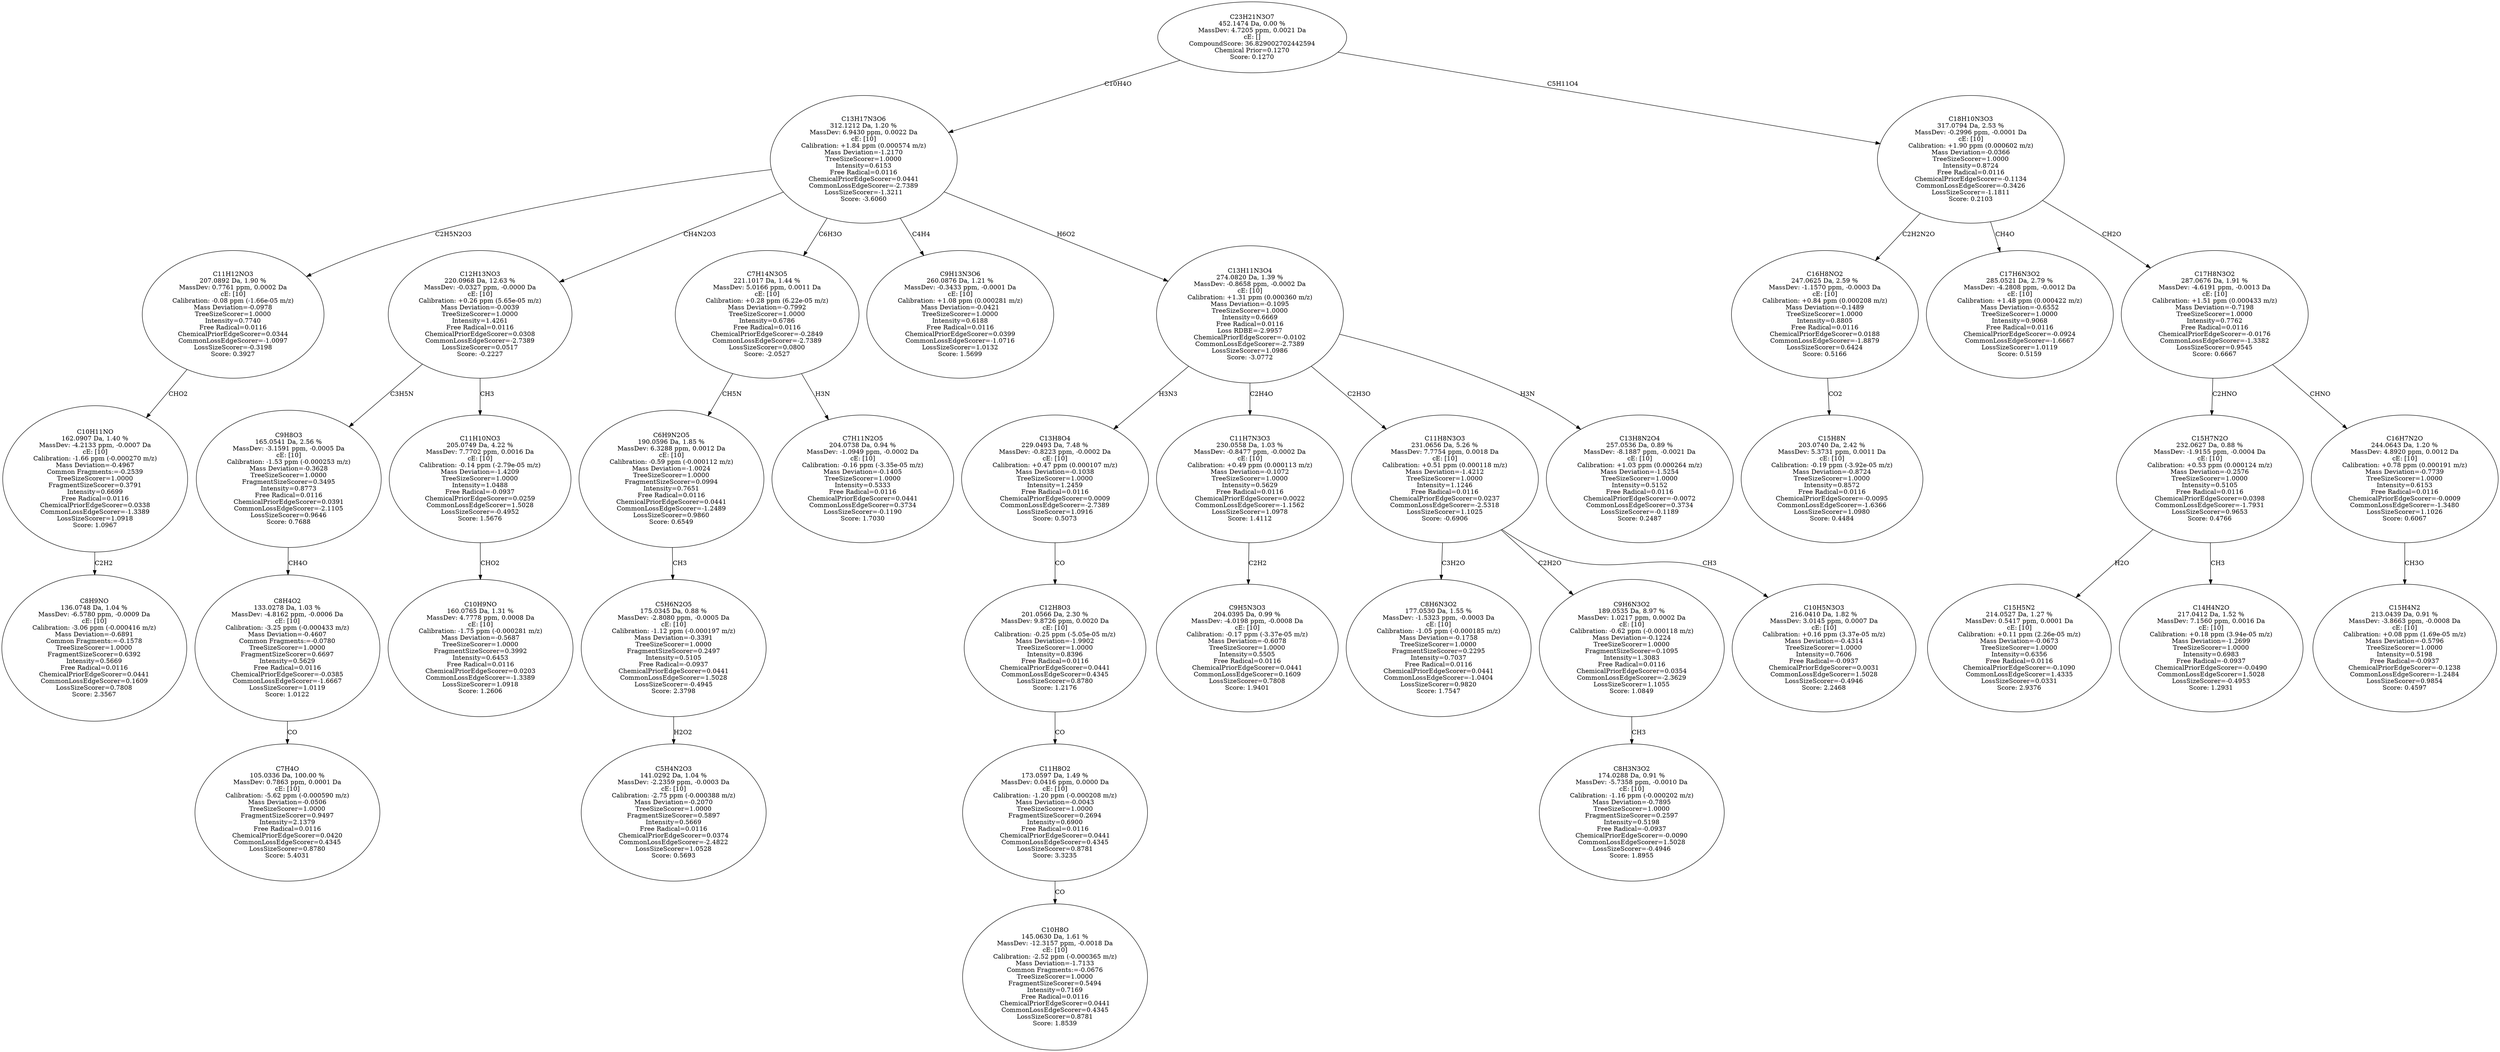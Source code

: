 strict digraph {
v1 [label="C8H9NO\n136.0748 Da, 1.04 %\nMassDev: -6.5780 ppm, -0.0009 Da\ncE: [10]\nCalibration: -3.06 ppm (-0.000416 m/z)\nMass Deviation=-0.6891\nCommon Fragments:=-0.1578\nTreeSizeScorer=1.0000\nFragmentSizeScorer=0.6392\nIntensity=0.5669\nFree Radical=0.0116\nChemicalPriorEdgeScorer=0.0441\nCommonLossEdgeScorer=0.1609\nLossSizeScorer=0.7808\nScore: 2.3567"];
v2 [label="C10H11NO\n162.0907 Da, 1.40 %\nMassDev: -4.2133 ppm, -0.0007 Da\ncE: [10]\nCalibration: -1.66 ppm (-0.000270 m/z)\nMass Deviation=-0.4967\nCommon Fragments:=-0.2539\nTreeSizeScorer=1.0000\nFragmentSizeScorer=0.3791\nIntensity=0.6699\nFree Radical=0.0116\nChemicalPriorEdgeScorer=0.0338\nCommonLossEdgeScorer=-1.3389\nLossSizeScorer=1.0918\nScore: 1.0967"];
v3 [label="C11H12NO3\n207.0892 Da, 1.90 %\nMassDev: 0.7761 ppm, 0.0002 Da\ncE: [10]\nCalibration: -0.08 ppm (-1.66e-05 m/z)\nMass Deviation=-0.0978\nTreeSizeScorer=1.0000\nIntensity=0.7740\nFree Radical=0.0116\nChemicalPriorEdgeScorer=0.0344\nCommonLossEdgeScorer=-1.0097\nLossSizeScorer=-0.3198\nScore: 0.3927"];
v4 [label="C7H4O\n105.0336 Da, 100.00 %\nMassDev: 0.7863 ppm, 0.0001 Da\ncE: [10]\nCalibration: -5.62 ppm (-0.000590 m/z)\nMass Deviation=-0.0506\nTreeSizeScorer=1.0000\nFragmentSizeScorer=0.9497\nIntensity=2.1379\nFree Radical=0.0116\nChemicalPriorEdgeScorer=0.0420\nCommonLossEdgeScorer=0.4345\nLossSizeScorer=0.8780\nScore: 5.4031"];
v5 [label="C8H4O2\n133.0278 Da, 1.03 %\nMassDev: -4.8162 ppm, -0.0006 Da\ncE: [10]\nCalibration: -3.25 ppm (-0.000433 m/z)\nMass Deviation=-0.4607\nCommon Fragments:=-0.0780\nTreeSizeScorer=1.0000\nFragmentSizeScorer=0.6697\nIntensity=0.5629\nFree Radical=0.0116\nChemicalPriorEdgeScorer=-0.0385\nCommonLossEdgeScorer=-1.6667\nLossSizeScorer=1.0119\nScore: 1.0122"];
v6 [label="C9H8O3\n165.0541 Da, 2.56 %\nMassDev: -3.1591 ppm, -0.0005 Da\ncE: [10]\nCalibration: -1.53 ppm (-0.000253 m/z)\nMass Deviation=-0.3628\nTreeSizeScorer=1.0000\nFragmentSizeScorer=0.3495\nIntensity=0.8773\nFree Radical=0.0116\nChemicalPriorEdgeScorer=0.0391\nCommonLossEdgeScorer=-2.1105\nLossSizeScorer=0.9646\nScore: 0.7688"];
v7 [label="C10H9NO\n160.0765 Da, 1.31 %\nMassDev: 4.7778 ppm, 0.0008 Da\ncE: [10]\nCalibration: -1.75 ppm (-0.000281 m/z)\nMass Deviation=-0.5687\nTreeSizeScorer=1.0000\nFragmentSizeScorer=0.3992\nIntensity=0.6453\nFree Radical=0.0116\nChemicalPriorEdgeScorer=0.0203\nCommonLossEdgeScorer=-1.3389\nLossSizeScorer=1.0918\nScore: 1.2606"];
v8 [label="C11H10NO3\n205.0749 Da, 4.22 %\nMassDev: 7.7702 ppm, 0.0016 Da\ncE: [10]\nCalibration: -0.14 ppm (-2.79e-05 m/z)\nMass Deviation=-1.4209\nTreeSizeScorer=1.0000\nIntensity=1.0488\nFree Radical=-0.0937\nChemicalPriorEdgeScorer=0.0259\nCommonLossEdgeScorer=1.5028\nLossSizeScorer=-0.4952\nScore: 1.5676"];
v9 [label="C12H13NO3\n220.0968 Da, 12.63 %\nMassDev: -0.0327 ppm, -0.0000 Da\ncE: [10]\nCalibration: +0.26 ppm (5.65e-05 m/z)\nMass Deviation=-0.0039\nTreeSizeScorer=1.0000\nIntensity=1.4261\nFree Radical=0.0116\nChemicalPriorEdgeScorer=0.0308\nCommonLossEdgeScorer=-2.7389\nLossSizeScorer=0.0517\nScore: -0.2227"];
v10 [label="C5H4N2O3\n141.0292 Da, 1.04 %\nMassDev: -2.2359 ppm, -0.0003 Da\ncE: [10]\nCalibration: -2.75 ppm (-0.000388 m/z)\nMass Deviation=-0.2070\nTreeSizeScorer=1.0000\nFragmentSizeScorer=0.5897\nIntensity=0.5669\nFree Radical=0.0116\nChemicalPriorEdgeScorer=0.0374\nCommonLossEdgeScorer=-2.4822\nLossSizeScorer=1.0528\nScore: 0.5693"];
v11 [label="C5H6N2O5\n175.0345 Da, 0.88 %\nMassDev: -2.8080 ppm, -0.0005 Da\ncE: [10]\nCalibration: -1.12 ppm (-0.000197 m/z)\nMass Deviation=-0.3391\nTreeSizeScorer=1.0000\nFragmentSizeScorer=0.2497\nIntensity=0.5105\nFree Radical=-0.0937\nChemicalPriorEdgeScorer=0.0441\nCommonLossEdgeScorer=1.5028\nLossSizeScorer=-0.4945\nScore: 2.3798"];
v12 [label="C6H9N2O5\n190.0596 Da, 1.85 %\nMassDev: 6.3288 ppm, 0.0012 Da\ncE: [10]\nCalibration: -0.59 ppm (-0.000112 m/z)\nMass Deviation=-1.0024\nTreeSizeScorer=1.0000\nFragmentSizeScorer=0.0994\nIntensity=0.7651\nFree Radical=0.0116\nChemicalPriorEdgeScorer=0.0441\nCommonLossEdgeScorer=-1.2489\nLossSizeScorer=0.9860\nScore: 0.6549"];
v13 [label="C7H11N2O5\n204.0738 Da, 0.94 %\nMassDev: -1.0949 ppm, -0.0002 Da\ncE: [10]\nCalibration: -0.16 ppm (-3.35e-05 m/z)\nMass Deviation=-0.1405\nTreeSizeScorer=1.0000\nIntensity=0.5333\nFree Radical=0.0116\nChemicalPriorEdgeScorer=0.0441\nCommonLossEdgeScorer=0.3734\nLossSizeScorer=-0.1190\nScore: 1.7030"];
v14 [label="C7H14N3O5\n221.1017 Da, 1.44 %\nMassDev: 5.0166 ppm, 0.0011 Da\ncE: [10]\nCalibration: +0.28 ppm (6.22e-05 m/z)\nMass Deviation=-0.7992\nTreeSizeScorer=1.0000\nIntensity=0.6786\nFree Radical=0.0116\nChemicalPriorEdgeScorer=-0.2849\nCommonLossEdgeScorer=-2.7389\nLossSizeScorer=0.0800\nScore: -2.0527"];
v15 [label="C9H13N3O6\n260.0876 Da, 1.21 %\nMassDev: -0.3433 ppm, -0.0001 Da\ncE: [10]\nCalibration: +1.08 ppm (0.000281 m/z)\nMass Deviation=-0.0421\nTreeSizeScorer=1.0000\nIntensity=0.6188\nFree Radical=0.0116\nChemicalPriorEdgeScorer=0.0399\nCommonLossEdgeScorer=-1.0716\nLossSizeScorer=1.0132\nScore: 1.5699"];
v16 [label="C10H8O\n145.0630 Da, 1.61 %\nMassDev: -12.3157 ppm, -0.0018 Da\ncE: [10]\nCalibration: -2.52 ppm (-0.000365 m/z)\nMass Deviation=-1.7133\nCommon Fragments:=-0.0676\nTreeSizeScorer=1.0000\nFragmentSizeScorer=0.5494\nIntensity=0.7169\nFree Radical=0.0116\nChemicalPriorEdgeScorer=0.0441\nCommonLossEdgeScorer=0.4345\nLossSizeScorer=0.8781\nScore: 1.8539"];
v17 [label="C11H8O2\n173.0597 Da, 1.49 %\nMassDev: 0.0416 ppm, 0.0000 Da\ncE: [10]\nCalibration: -1.20 ppm (-0.000208 m/z)\nMass Deviation=-0.0043\nTreeSizeScorer=1.0000\nFragmentSizeScorer=0.2694\nIntensity=0.6900\nFree Radical=0.0116\nChemicalPriorEdgeScorer=0.0441\nCommonLossEdgeScorer=0.4345\nLossSizeScorer=0.8781\nScore: 3.3235"];
v18 [label="C12H8O3\n201.0566 Da, 2.30 %\nMassDev: 9.8726 ppm, 0.0020 Da\ncE: [10]\nCalibration: -0.25 ppm (-5.05e-05 m/z)\nMass Deviation=-1.9902\nTreeSizeScorer=1.0000\nIntensity=0.8396\nFree Radical=0.0116\nChemicalPriorEdgeScorer=0.0441\nCommonLossEdgeScorer=0.4345\nLossSizeScorer=0.8780\nScore: 1.2176"];
v19 [label="C13H8O4\n229.0493 Da, 7.48 %\nMassDev: -0.8223 ppm, -0.0002 Da\ncE: [10]\nCalibration: +0.47 ppm (0.000107 m/z)\nMass Deviation=-0.1038\nTreeSizeScorer=1.0000\nIntensity=1.2459\nFree Radical=0.0116\nChemicalPriorEdgeScorer=0.0009\nCommonLossEdgeScorer=-2.7389\nLossSizeScorer=1.0916\nScore: 0.5073"];
v20 [label="C9H5N3O3\n204.0395 Da, 0.99 %\nMassDev: -4.0198 ppm, -0.0008 Da\ncE: [10]\nCalibration: -0.17 ppm (-3.37e-05 m/z)\nMass Deviation=-0.6078\nTreeSizeScorer=1.0000\nIntensity=0.5505\nFree Radical=0.0116\nChemicalPriorEdgeScorer=0.0441\nCommonLossEdgeScorer=0.1609\nLossSizeScorer=0.7808\nScore: 1.9401"];
v21 [label="C11H7N3O3\n230.0558 Da, 1.03 %\nMassDev: -0.8477 ppm, -0.0002 Da\ncE: [10]\nCalibration: +0.49 ppm (0.000113 m/z)\nMass Deviation=-0.1072\nTreeSizeScorer=1.0000\nIntensity=0.5629\nFree Radical=0.0116\nChemicalPriorEdgeScorer=0.0022\nCommonLossEdgeScorer=-1.1562\nLossSizeScorer=1.0978\nScore: 1.4112"];
v22 [label="C8H6N3O2\n177.0530 Da, 1.55 %\nMassDev: -1.5323 ppm, -0.0003 Da\ncE: [10]\nCalibration: -1.05 ppm (-0.000185 m/z)\nMass Deviation=-0.1758\nTreeSizeScorer=1.0000\nFragmentSizeScorer=0.2295\nIntensity=0.7037\nFree Radical=0.0116\nChemicalPriorEdgeScorer=0.0441\nCommonLossEdgeScorer=-1.0404\nLossSizeScorer=0.9820\nScore: 1.7547"];
v23 [label="C8H3N3O2\n174.0288 Da, 0.91 %\nMassDev: -5.7358 ppm, -0.0010 Da\ncE: [10]\nCalibration: -1.16 ppm (-0.000202 m/z)\nMass Deviation=-0.7895\nTreeSizeScorer=1.0000\nFragmentSizeScorer=0.2597\nIntensity=0.5198\nFree Radical=-0.0937\nChemicalPriorEdgeScorer=-0.0090\nCommonLossEdgeScorer=1.5028\nLossSizeScorer=-0.4946\nScore: 1.8955"];
v24 [label="C9H6N3O2\n189.0535 Da, 8.97 %\nMassDev: 1.0217 ppm, 0.0002 Da\ncE: [10]\nCalibration: -0.62 ppm (-0.000118 m/z)\nMass Deviation=-0.1224\nTreeSizeScorer=1.0000\nFragmentSizeScorer=0.1095\nIntensity=1.3083\nFree Radical=0.0116\nChemicalPriorEdgeScorer=0.0354\nCommonLossEdgeScorer=-2.3629\nLossSizeScorer=1.1055\nScore: 1.0849"];
v25 [label="C10H5N3O3\n216.0410 Da, 1.82 %\nMassDev: 3.0145 ppm, 0.0007 Da\ncE: [10]\nCalibration: +0.16 ppm (3.37e-05 m/z)\nMass Deviation=-0.4314\nTreeSizeScorer=1.0000\nIntensity=0.7606\nFree Radical=-0.0937\nChemicalPriorEdgeScorer=0.0031\nCommonLossEdgeScorer=1.5028\nLossSizeScorer=-0.4946\nScore: 2.2468"];
v26 [label="C11H8N3O3\n231.0656 Da, 5.26 %\nMassDev: 7.7754 ppm, 0.0018 Da\ncE: [10]\nCalibration: +0.51 ppm (0.000118 m/z)\nMass Deviation=-1.4212\nTreeSizeScorer=1.0000\nIntensity=1.1246\nFree Radical=0.0116\nChemicalPriorEdgeScorer=0.0237\nCommonLossEdgeScorer=-2.5318\nLossSizeScorer=1.1025\nScore: -0.6906"];
v27 [label="C13H8N2O4\n257.0536 Da, 0.89 %\nMassDev: -8.1887 ppm, -0.0021 Da\ncE: [10]\nCalibration: +1.03 ppm (0.000264 m/z)\nMass Deviation=-1.5254\nTreeSizeScorer=1.0000\nIntensity=0.5152\nFree Radical=0.0116\nChemicalPriorEdgeScorer=-0.0072\nCommonLossEdgeScorer=0.3734\nLossSizeScorer=-0.1189\nScore: 0.2487"];
v28 [label="C13H11N3O4\n274.0820 Da, 1.39 %\nMassDev: -0.8658 ppm, -0.0002 Da\ncE: [10]\nCalibration: +1.31 ppm (0.000360 m/z)\nMass Deviation=-0.1095\nTreeSizeScorer=1.0000\nIntensity=0.6669\nFree Radical=0.0116\nLoss RDBE=-2.9957\nChemicalPriorEdgeScorer=-0.0102\nCommonLossEdgeScorer=-2.7389\nLossSizeScorer=1.0986\nScore: -3.0772"];
v29 [label="C13H17N3O6\n312.1212 Da, 1.20 %\nMassDev: 6.9430 ppm, 0.0022 Da\ncE: [10]\nCalibration: +1.84 ppm (0.000574 m/z)\nMass Deviation=-1.2170\nTreeSizeScorer=1.0000\nIntensity=0.6153\nFree Radical=0.0116\nChemicalPriorEdgeScorer=0.0441\nCommonLossEdgeScorer=-2.7389\nLossSizeScorer=-1.3211\nScore: -3.6060"];
v30 [label="C15H8N\n203.0740 Da, 2.42 %\nMassDev: 5.3731 ppm, 0.0011 Da\ncE: [10]\nCalibration: -0.19 ppm (-3.92e-05 m/z)\nMass Deviation=-0.8724\nTreeSizeScorer=1.0000\nIntensity=0.8572\nFree Radical=0.0116\nChemicalPriorEdgeScorer=-0.0095\nCommonLossEdgeScorer=-1.6366\nLossSizeScorer=1.0980\nScore: 0.4484"];
v31 [label="C16H8NO2\n247.0625 Da, 2.59 %\nMassDev: -1.1570 ppm, -0.0003 Da\ncE: [10]\nCalibration: +0.84 ppm (0.000208 m/z)\nMass Deviation=-0.1489\nTreeSizeScorer=1.0000\nIntensity=0.8805\nFree Radical=0.0116\nChemicalPriorEdgeScorer=0.0188\nCommonLossEdgeScorer=-1.8879\nLossSizeScorer=0.6424\nScore: 0.5166"];
v32 [label="C17H6N3O2\n285.0521 Da, 2.79 %\nMassDev: -4.2808 ppm, -0.0012 Da\ncE: [10]\nCalibration: +1.48 ppm (0.000422 m/z)\nMass Deviation=-0.6552\nTreeSizeScorer=1.0000\nIntensity=0.9068\nFree Radical=0.0116\nChemicalPriorEdgeScorer=-0.0924\nCommonLossEdgeScorer=-1.6667\nLossSizeScorer=1.0119\nScore: 0.5159"];
v33 [label="C15H5N2\n214.0527 Da, 1.27 %\nMassDev: 0.5417 ppm, 0.0001 Da\ncE: [10]\nCalibration: +0.11 ppm (2.26e-05 m/z)\nMass Deviation=-0.0673\nTreeSizeScorer=1.0000\nIntensity=0.6356\nFree Radical=0.0116\nChemicalPriorEdgeScorer=-0.1090\nCommonLossEdgeScorer=1.4335\nLossSizeScorer=0.0331\nScore: 2.9376"];
v34 [label="C14H4N2O\n217.0412 Da, 1.52 %\nMassDev: 7.1560 ppm, 0.0016 Da\ncE: [10]\nCalibration: +0.18 ppm (3.94e-05 m/z)\nMass Deviation=-1.2699\nTreeSizeScorer=1.0000\nIntensity=0.6983\nFree Radical=-0.0937\nChemicalPriorEdgeScorer=-0.0490\nCommonLossEdgeScorer=1.5028\nLossSizeScorer=-0.4953\nScore: 1.2931"];
v35 [label="C15H7N2O\n232.0627 Da, 0.88 %\nMassDev: -1.9155 ppm, -0.0004 Da\ncE: [10]\nCalibration: +0.53 ppm (0.000124 m/z)\nMass Deviation=-0.2576\nTreeSizeScorer=1.0000\nIntensity=0.5105\nFree Radical=0.0116\nChemicalPriorEdgeScorer=0.0398\nCommonLossEdgeScorer=-1.7931\nLossSizeScorer=0.9653\nScore: 0.4766"];
v36 [label="C15H4N2\n213.0439 Da, 0.91 %\nMassDev: -3.8663 ppm, -0.0008 Da\ncE: [10]\nCalibration: +0.08 ppm (1.69e-05 m/z)\nMass Deviation=-0.5796\nTreeSizeScorer=1.0000\nIntensity=0.5198\nFree Radical=-0.0937\nChemicalPriorEdgeScorer=-0.1238\nCommonLossEdgeScorer=-1.2484\nLossSizeScorer=0.9854\nScore: 0.4597"];
v37 [label="C16H7N2O\n244.0643 Da, 1.20 %\nMassDev: 4.8920 ppm, 0.0012 Da\ncE: [10]\nCalibration: +0.78 ppm (0.000191 m/z)\nMass Deviation=-0.7739\nTreeSizeScorer=1.0000\nIntensity=0.6153\nFree Radical=0.0116\nChemicalPriorEdgeScorer=-0.0009\nCommonLossEdgeScorer=-1.3480\nLossSizeScorer=1.1026\nScore: 0.6067"];
v38 [label="C17H8N3O2\n287.0676 Da, 1.91 %\nMassDev: -4.6191 ppm, -0.0013 Da\ncE: [10]\nCalibration: +1.51 ppm (0.000433 m/z)\nMass Deviation=-0.7198\nTreeSizeScorer=1.0000\nIntensity=0.7762\nFree Radical=0.0116\nChemicalPriorEdgeScorer=-0.0176\nCommonLossEdgeScorer=-1.3382\nLossSizeScorer=0.9545\nScore: 0.6667"];
v39 [label="C18H10N3O3\n317.0794 Da, 2.53 %\nMassDev: -0.2996 ppm, -0.0001 Da\ncE: [10]\nCalibration: +1.90 ppm (0.000602 m/z)\nMass Deviation=-0.0366\nTreeSizeScorer=1.0000\nIntensity=0.8724\nFree Radical=0.0116\nChemicalPriorEdgeScorer=-0.1134\nCommonLossEdgeScorer=-0.3426\nLossSizeScorer=-1.1811\nScore: 0.2103"];
v40 [label="C23H21N3O7\n452.1474 Da, 0.00 %\nMassDev: 4.7205 ppm, 0.0021 Da\ncE: []\nCompoundScore: 36.829002702442594\nChemical Prior=0.1270\nScore: 0.1270"];
v2 -> v1 [label="C2H2"];
v3 -> v2 [label="CHO2"];
v29 -> v3 [label="C2H5N2O3"];
v5 -> v4 [label="CO"];
v6 -> v5 [label="CH4O"];
v9 -> v6 [label="C3H5N"];
v8 -> v7 [label="CHO2"];
v9 -> v8 [label="CH3"];
v29 -> v9 [label="CH4N2O3"];
v11 -> v10 [label="H2O2"];
v12 -> v11 [label="CH3"];
v14 -> v12 [label="CH5N"];
v14 -> v13 [label="H3N"];
v29 -> v14 [label="C6H3O"];
v29 -> v15 [label="C4H4"];
v17 -> v16 [label="CO"];
v18 -> v17 [label="CO"];
v19 -> v18 [label="CO"];
v28 -> v19 [label="H3N3"];
v21 -> v20 [label="C2H2"];
v28 -> v21 [label="C2H4O"];
v26 -> v22 [label="C3H2O"];
v24 -> v23 [label="CH3"];
v26 -> v24 [label="C2H2O"];
v26 -> v25 [label="CH3"];
v28 -> v26 [label="C2H3O"];
v28 -> v27 [label="H3N"];
v29 -> v28 [label="H6O2"];
v40 -> v29 [label="C10H4O"];
v31 -> v30 [label="CO2"];
v39 -> v31 [label="C2H2N2O"];
v39 -> v32 [label="CH4O"];
v35 -> v33 [label="H2O"];
v35 -> v34 [label="CH3"];
v38 -> v35 [label="C2HNO"];
v37 -> v36 [label="CH3O"];
v38 -> v37 [label="CHNO"];
v39 -> v38 [label="CH2O"];
v40 -> v39 [label="C5H11O4"];
}